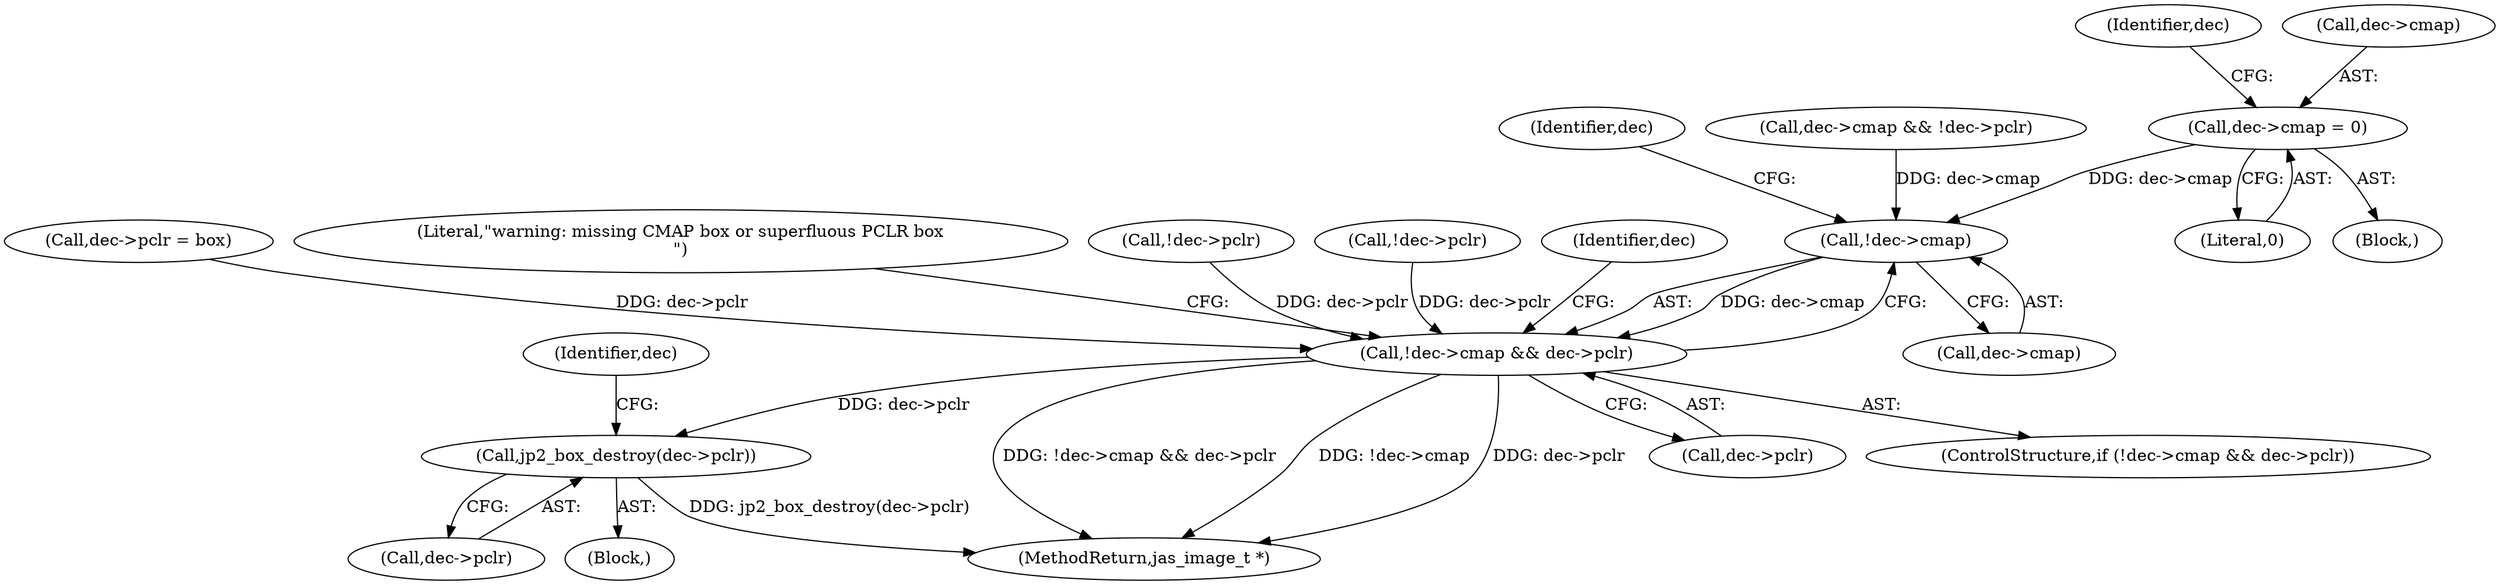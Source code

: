 digraph "0_jasper_e24bdc716c3327b067c551bc6cfb97fd2370358d_0@pointer" {
"1000694" [label="(Call,dec->cmap = 0)"];
"1000701" [label="(Call,!dec->cmap)"];
"1000700" [label="(Call,!dec->cmap && dec->pclr)"];
"1000711" [label="(Call,jp2_box_destroy(dec->pclr))"];
"1000311" [label="(Call,dec->pclr = box)"];
"1000701" [label="(Call,!dec->cmap)"];
"1000717" [label="(Identifier,dec)"];
"1000712" [label="(Call,dec->pclr)"];
"1000710" [label="(Literal,\"warning: missing CMAP box or superfluous PCLR box\n\")"];
"1000683" [label="(Call,!dec->pclr)"];
"1000306" [label="(Call,!dec->pclr)"];
"1000722" [label="(Identifier,dec)"];
"1000702" [label="(Call,dec->cmap)"];
"1000703" [label="(Identifier,dec)"];
"1000695" [label="(Call,dec->cmap)"];
"1001265" [label="(MethodReturn,jas_image_t *)"];
"1000706" [label="(Identifier,dec)"];
"1000705" [label="(Call,dec->pclr)"];
"1000694" [label="(Call,dec->cmap = 0)"];
"1000698" [label="(Literal,0)"];
"1000711" [label="(Call,jp2_box_destroy(dec->pclr))"];
"1000700" [label="(Call,!dec->cmap && dec->pclr)"];
"1000699" [label="(ControlStructure,if (!dec->cmap && dec->pclr))"];
"1000679" [label="(Call,dec->cmap && !dec->pclr)"];
"1000687" [label="(Block,)"];
"1000708" [label="(Block,)"];
"1000694" -> "1000687"  [label="AST: "];
"1000694" -> "1000698"  [label="CFG: "];
"1000695" -> "1000694"  [label="AST: "];
"1000698" -> "1000694"  [label="AST: "];
"1000703" -> "1000694"  [label="CFG: "];
"1000694" -> "1000701"  [label="DDG: dec->cmap"];
"1000701" -> "1000700"  [label="AST: "];
"1000701" -> "1000702"  [label="CFG: "];
"1000702" -> "1000701"  [label="AST: "];
"1000706" -> "1000701"  [label="CFG: "];
"1000700" -> "1000701"  [label="CFG: "];
"1000701" -> "1000700"  [label="DDG: dec->cmap"];
"1000679" -> "1000701"  [label="DDG: dec->cmap"];
"1000700" -> "1000699"  [label="AST: "];
"1000700" -> "1000705"  [label="CFG: "];
"1000705" -> "1000700"  [label="AST: "];
"1000710" -> "1000700"  [label="CFG: "];
"1000722" -> "1000700"  [label="CFG: "];
"1000700" -> "1001265"  [label="DDG: !dec->cmap && dec->pclr"];
"1000700" -> "1001265"  [label="DDG: !dec->cmap"];
"1000700" -> "1001265"  [label="DDG: dec->pclr"];
"1000311" -> "1000700"  [label="DDG: dec->pclr"];
"1000683" -> "1000700"  [label="DDG: dec->pclr"];
"1000306" -> "1000700"  [label="DDG: dec->pclr"];
"1000700" -> "1000711"  [label="DDG: dec->pclr"];
"1000711" -> "1000708"  [label="AST: "];
"1000711" -> "1000712"  [label="CFG: "];
"1000712" -> "1000711"  [label="AST: "];
"1000717" -> "1000711"  [label="CFG: "];
"1000711" -> "1001265"  [label="DDG: jp2_box_destroy(dec->pclr)"];
}
